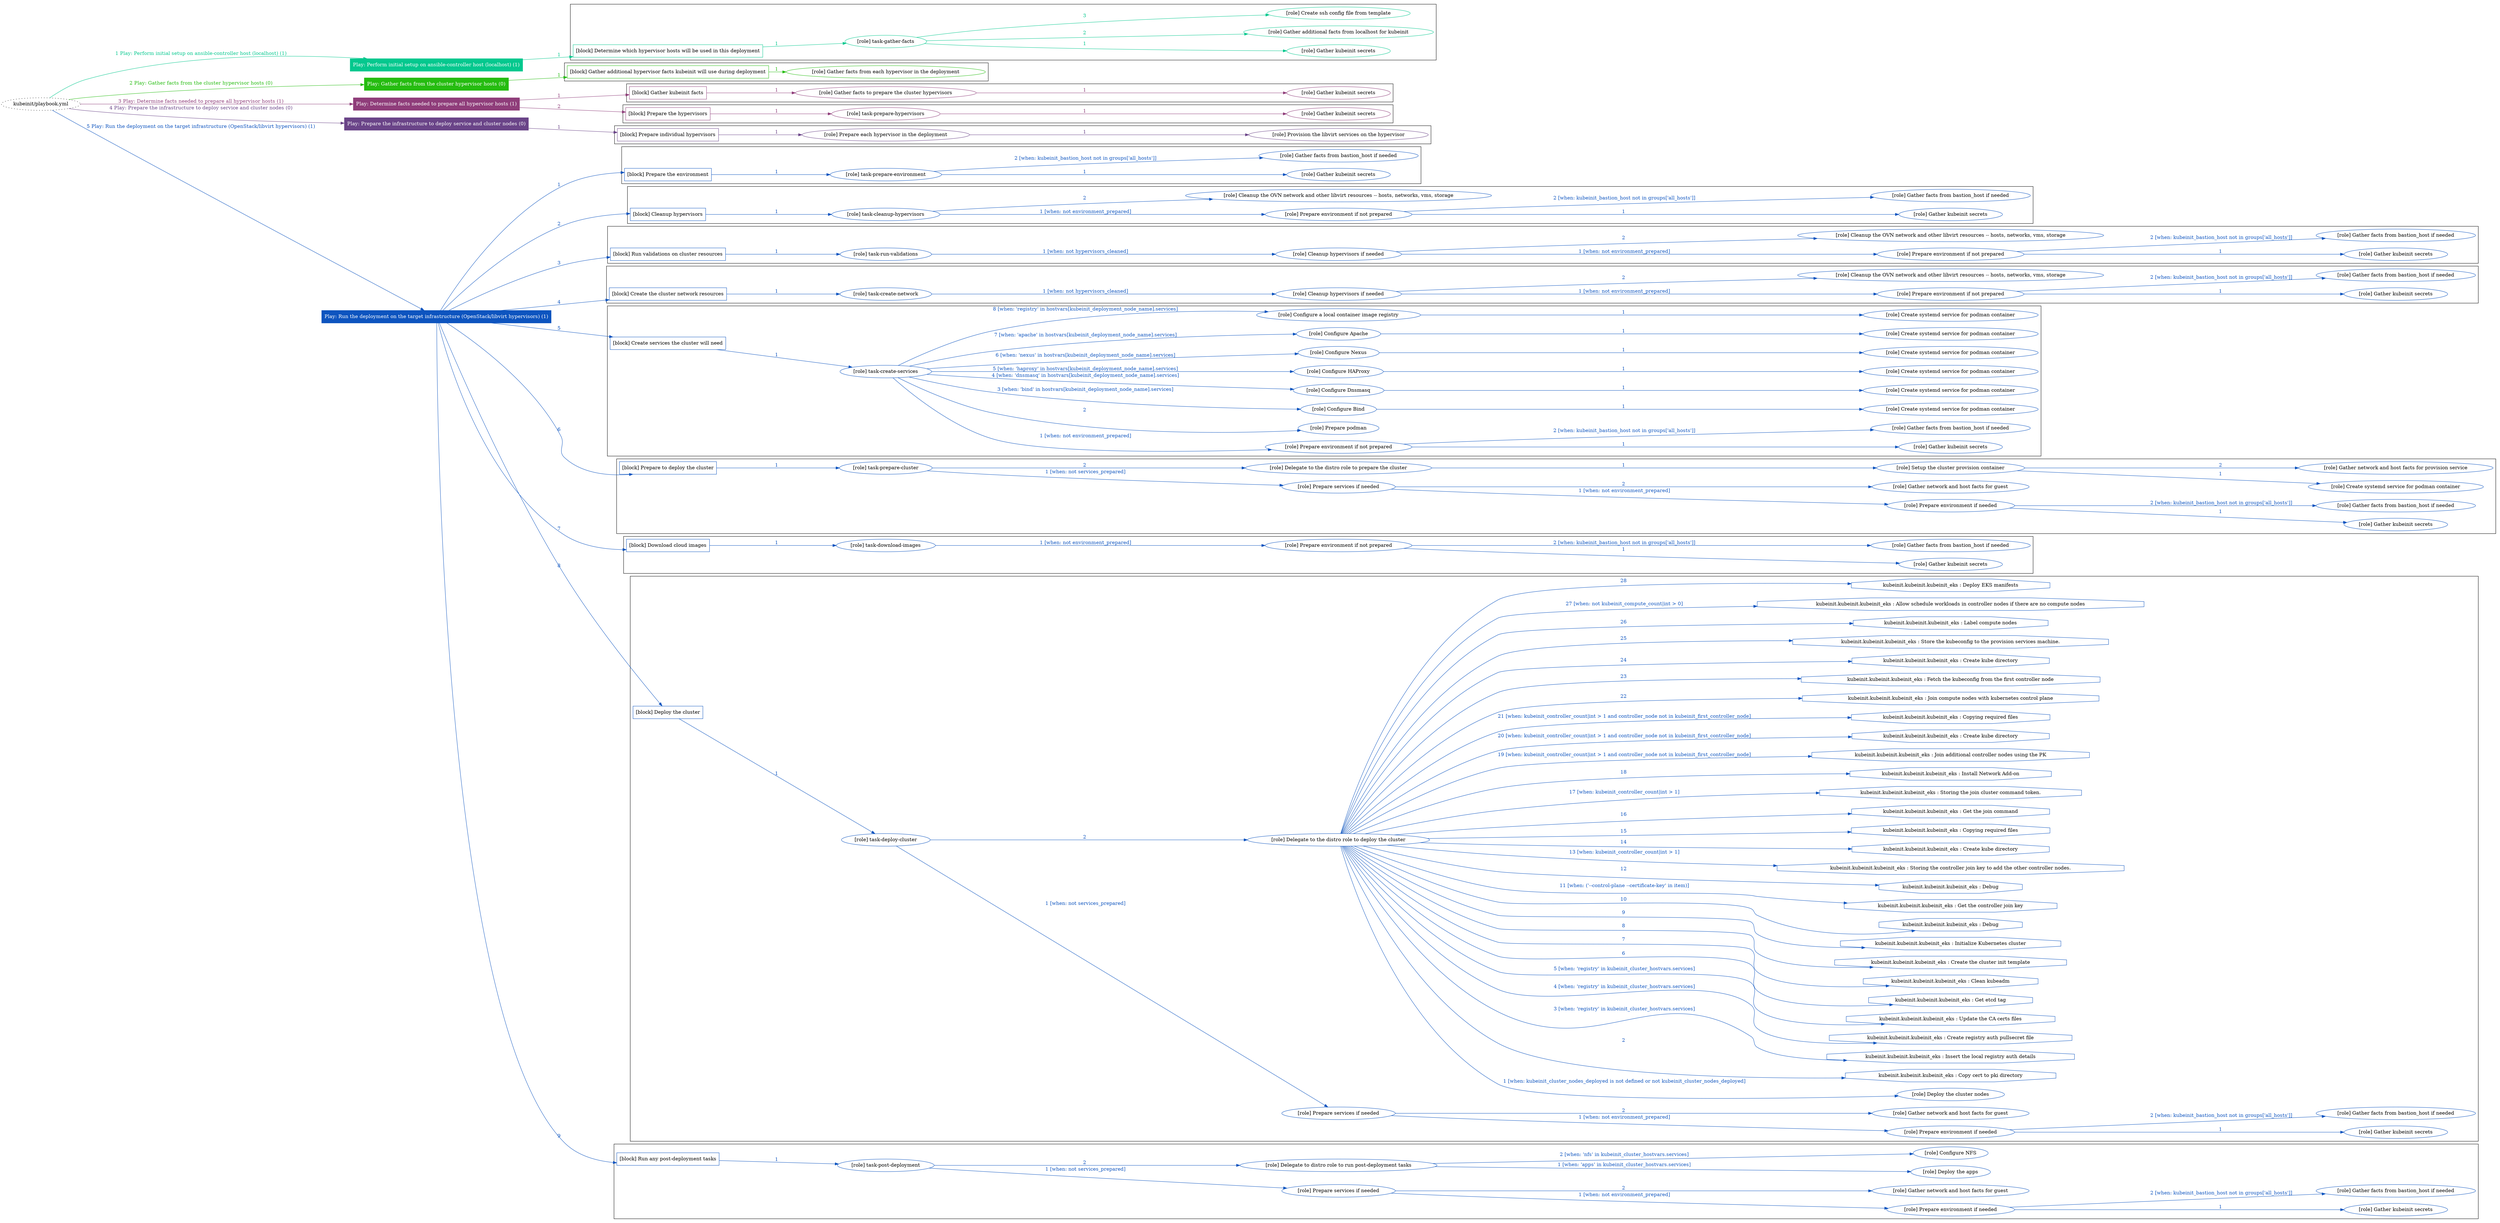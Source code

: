 digraph {
	graph [concentrate=true ordering=in rankdir=LR ratio=fill]
	edge [esep=5 sep=10]
	"kubeinit/playbook.yml" [URL="/home/runner/work/kubeinit/kubeinit/kubeinit/playbook.yml" id=playbook_dad8b0b9 style=dotted]
	"kubeinit/playbook.yml" -> play_25bfc394 [label="1 Play: Perform initial setup on ansible-controller host (localhost) (1)" color="#04c88e" fontcolor="#04c88e" id=edge_play_25bfc394 labeltooltip="1 Play: Perform initial setup on ansible-controller host (localhost) (1)" tooltip="1 Play: Perform initial setup on ansible-controller host (localhost) (1)"]
	subgraph "Play: Perform initial setup on ansible-controller host (localhost) (1)" {
		play_25bfc394 [label="Play: Perform initial setup on ansible-controller host (localhost) (1)" URL="/home/runner/work/kubeinit/kubeinit/kubeinit/playbook.yml" color="#04c88e" fontcolor="#ffffff" id=play_25bfc394 shape=box style=filled tooltip=localhost]
		play_25bfc394 -> block_a19c0587 [label=1 color="#04c88e" fontcolor="#04c88e" id=edge_block_a19c0587 labeltooltip=1 tooltip=1]
		subgraph cluster_block_a19c0587 {
			block_a19c0587 [label="[block] Determine which hypervisor hosts will be used in this deployment" URL="/home/runner/work/kubeinit/kubeinit/kubeinit/playbook.yml" color="#04c88e" id=block_a19c0587 labeltooltip="Determine which hypervisor hosts will be used in this deployment" shape=box tooltip="Determine which hypervisor hosts will be used in this deployment"]
			block_a19c0587 -> role_7b30b448 [label="1 " color="#04c88e" fontcolor="#04c88e" id=edge_role_7b30b448 labeltooltip="1 " tooltip="1 "]
			subgraph "task-gather-facts" {
				role_7b30b448 [label="[role] task-gather-facts" URL="/home/runner/work/kubeinit/kubeinit/kubeinit/playbook.yml" color="#04c88e" id=role_7b30b448 tooltip="task-gather-facts"]
				role_7b30b448 -> role_b65f2b73 [label="1 " color="#04c88e" fontcolor="#04c88e" id=edge_role_b65f2b73 labeltooltip="1 " tooltip="1 "]
				subgraph "Gather kubeinit secrets" {
					role_b65f2b73 [label="[role] Gather kubeinit secrets" URL="/home/runner/.ansible/collections/ansible_collections/kubeinit/kubeinit/roles/kubeinit_prepare/tasks/build_hypervisors_group.yml" color="#04c88e" id=role_b65f2b73 tooltip="Gather kubeinit secrets"]
				}
				role_7b30b448 -> role_b5bbc041 [label="2 " color="#04c88e" fontcolor="#04c88e" id=edge_role_b5bbc041 labeltooltip="2 " tooltip="2 "]
				subgraph "Gather additional facts from localhost for kubeinit" {
					role_b5bbc041 [label="[role] Gather additional facts from localhost for kubeinit" URL="/home/runner/.ansible/collections/ansible_collections/kubeinit/kubeinit/roles/kubeinit_prepare/tasks/build_hypervisors_group.yml" color="#04c88e" id=role_b5bbc041 tooltip="Gather additional facts from localhost for kubeinit"]
				}
				role_7b30b448 -> role_34787cf7 [label="3 " color="#04c88e" fontcolor="#04c88e" id=edge_role_34787cf7 labeltooltip="3 " tooltip="3 "]
				subgraph "Create ssh config file from template" {
					role_34787cf7 [label="[role] Create ssh config file from template" URL="/home/runner/.ansible/collections/ansible_collections/kubeinit/kubeinit/roles/kubeinit_prepare/tasks/build_hypervisors_group.yml" color="#04c88e" id=role_34787cf7 tooltip="Create ssh config file from template"]
				}
			}
		}
	}
	"kubeinit/playbook.yml" -> play_59b496ac [label="2 Play: Gather facts from the cluster hypervisor hosts (0)" color="#25bc10" fontcolor="#25bc10" id=edge_play_59b496ac labeltooltip="2 Play: Gather facts from the cluster hypervisor hosts (0)" tooltip="2 Play: Gather facts from the cluster hypervisor hosts (0)"]
	subgraph "Play: Gather facts from the cluster hypervisor hosts (0)" {
		play_59b496ac [label="Play: Gather facts from the cluster hypervisor hosts (0)" URL="/home/runner/work/kubeinit/kubeinit/kubeinit/playbook.yml" color="#25bc10" fontcolor="#ffffff" id=play_59b496ac shape=box style=filled tooltip="Play: Gather facts from the cluster hypervisor hosts (0)"]
		play_59b496ac -> block_dec26465 [label=1 color="#25bc10" fontcolor="#25bc10" id=edge_block_dec26465 labeltooltip=1 tooltip=1]
		subgraph cluster_block_dec26465 {
			block_dec26465 [label="[block] Gather additional hypervisor facts kubeinit will use during deployment" URL="/home/runner/work/kubeinit/kubeinit/kubeinit/playbook.yml" color="#25bc10" id=block_dec26465 labeltooltip="Gather additional hypervisor facts kubeinit will use during deployment" shape=box tooltip="Gather additional hypervisor facts kubeinit will use during deployment"]
			block_dec26465 -> role_8dc37925 [label="1 " color="#25bc10" fontcolor="#25bc10" id=edge_role_8dc37925 labeltooltip="1 " tooltip="1 "]
			subgraph "Gather facts from each hypervisor in the deployment" {
				role_8dc37925 [label="[role] Gather facts from each hypervisor in the deployment" URL="/home/runner/work/kubeinit/kubeinit/kubeinit/playbook.yml" color="#25bc10" id=role_8dc37925 tooltip="Gather facts from each hypervisor in the deployment"]
			}
		}
	}
	"kubeinit/playbook.yml" -> play_966f9e6d [label="3 Play: Determine facts needed to prepare all hypervisor hosts (1)" color="#8f3d7a" fontcolor="#8f3d7a" id=edge_play_966f9e6d labeltooltip="3 Play: Determine facts needed to prepare all hypervisor hosts (1)" tooltip="3 Play: Determine facts needed to prepare all hypervisor hosts (1)"]
	subgraph "Play: Determine facts needed to prepare all hypervisor hosts (1)" {
		play_966f9e6d [label="Play: Determine facts needed to prepare all hypervisor hosts (1)" URL="/home/runner/work/kubeinit/kubeinit/kubeinit/playbook.yml" color="#8f3d7a" fontcolor="#ffffff" id=play_966f9e6d shape=box style=filled tooltip=localhost]
		play_966f9e6d -> block_a764f4da [label=1 color="#8f3d7a" fontcolor="#8f3d7a" id=edge_block_a764f4da labeltooltip=1 tooltip=1]
		subgraph cluster_block_a764f4da {
			block_a764f4da [label="[block] Gather kubeinit facts" URL="/home/runner/work/kubeinit/kubeinit/kubeinit/playbook.yml" color="#8f3d7a" id=block_a764f4da labeltooltip="Gather kubeinit facts" shape=box tooltip="Gather kubeinit facts"]
			block_a764f4da -> role_e31542c3 [label="1 " color="#8f3d7a" fontcolor="#8f3d7a" id=edge_role_e31542c3 labeltooltip="1 " tooltip="1 "]
			subgraph "Gather facts to prepare the cluster hypervisors" {
				role_e31542c3 [label="[role] Gather facts to prepare the cluster hypervisors" URL="/home/runner/work/kubeinit/kubeinit/kubeinit/playbook.yml" color="#8f3d7a" id=role_e31542c3 tooltip="Gather facts to prepare the cluster hypervisors"]
				role_e31542c3 -> role_95c02b04 [label="1 " color="#8f3d7a" fontcolor="#8f3d7a" id=edge_role_95c02b04 labeltooltip="1 " tooltip="1 "]
				subgraph "Gather kubeinit secrets" {
					role_95c02b04 [label="[role] Gather kubeinit secrets" URL="/home/runner/.ansible/collections/ansible_collections/kubeinit/kubeinit/roles/kubeinit_prepare/tasks/gather_kubeinit_facts.yml" color="#8f3d7a" id=role_95c02b04 tooltip="Gather kubeinit secrets"]
				}
			}
		}
		play_966f9e6d -> block_555dfdde [label=2 color="#8f3d7a" fontcolor="#8f3d7a" id=edge_block_555dfdde labeltooltip=2 tooltip=2]
		subgraph cluster_block_555dfdde {
			block_555dfdde [label="[block] Prepare the hypervisors" URL="/home/runner/work/kubeinit/kubeinit/kubeinit/playbook.yml" color="#8f3d7a" id=block_555dfdde labeltooltip="Prepare the hypervisors" shape=box tooltip="Prepare the hypervisors"]
			block_555dfdde -> role_0571e42a [label="1 " color="#8f3d7a" fontcolor="#8f3d7a" id=edge_role_0571e42a labeltooltip="1 " tooltip="1 "]
			subgraph "task-prepare-hypervisors" {
				role_0571e42a [label="[role] task-prepare-hypervisors" URL="/home/runner/work/kubeinit/kubeinit/kubeinit/playbook.yml" color="#8f3d7a" id=role_0571e42a tooltip="task-prepare-hypervisors"]
				role_0571e42a -> role_e8cf6d62 [label="1 " color="#8f3d7a" fontcolor="#8f3d7a" id=edge_role_e8cf6d62 labeltooltip="1 " tooltip="1 "]
				subgraph "Gather kubeinit secrets" {
					role_e8cf6d62 [label="[role] Gather kubeinit secrets" URL="/home/runner/.ansible/collections/ansible_collections/kubeinit/kubeinit/roles/kubeinit_prepare/tasks/gather_kubeinit_facts.yml" color="#8f3d7a" id=role_e8cf6d62 tooltip="Gather kubeinit secrets"]
				}
			}
		}
	}
	"kubeinit/playbook.yml" -> play_a4bb49fc [label="4 Play: Prepare the infrastructure to deploy service and cluster nodes (0)" color="#6a4488" fontcolor="#6a4488" id=edge_play_a4bb49fc labeltooltip="4 Play: Prepare the infrastructure to deploy service and cluster nodes (0)" tooltip="4 Play: Prepare the infrastructure to deploy service and cluster nodes (0)"]
	subgraph "Play: Prepare the infrastructure to deploy service and cluster nodes (0)" {
		play_a4bb49fc [label="Play: Prepare the infrastructure to deploy service and cluster nodes (0)" URL="/home/runner/work/kubeinit/kubeinit/kubeinit/playbook.yml" color="#6a4488" fontcolor="#ffffff" id=play_a4bb49fc shape=box style=filled tooltip="Play: Prepare the infrastructure to deploy service and cluster nodes (0)"]
		play_a4bb49fc -> block_a3b095ea [label=1 color="#6a4488" fontcolor="#6a4488" id=edge_block_a3b095ea labeltooltip=1 tooltip=1]
		subgraph cluster_block_a3b095ea {
			block_a3b095ea [label="[block] Prepare individual hypervisors" URL="/home/runner/work/kubeinit/kubeinit/kubeinit/playbook.yml" color="#6a4488" id=block_a3b095ea labeltooltip="Prepare individual hypervisors" shape=box tooltip="Prepare individual hypervisors"]
			block_a3b095ea -> role_e4d5e963 [label="1 " color="#6a4488" fontcolor="#6a4488" id=edge_role_e4d5e963 labeltooltip="1 " tooltip="1 "]
			subgraph "Prepare each hypervisor in the deployment" {
				role_e4d5e963 [label="[role] Prepare each hypervisor in the deployment" URL="/home/runner/work/kubeinit/kubeinit/kubeinit/playbook.yml" color="#6a4488" id=role_e4d5e963 tooltip="Prepare each hypervisor in the deployment"]
				role_e4d5e963 -> role_a9a89ad2 [label="1 " color="#6a4488" fontcolor="#6a4488" id=edge_role_a9a89ad2 labeltooltip="1 " tooltip="1 "]
				subgraph "Provision the libvirt services on the hypervisor" {
					role_a9a89ad2 [label="[role] Provision the libvirt services on the hypervisor" URL="/home/runner/.ansible/collections/ansible_collections/kubeinit/kubeinit/roles/kubeinit_prepare/tasks/prepare_hypervisor.yml" color="#6a4488" id=role_a9a89ad2 tooltip="Provision the libvirt services on the hypervisor"]
				}
			}
		}
	}
	"kubeinit/playbook.yml" -> play_ce9c750c [label="5 Play: Run the deployment on the target infrastructure (OpenStack/libvirt hypervisors) (1)" color="#0d54bf" fontcolor="#0d54bf" id=edge_play_ce9c750c labeltooltip="5 Play: Run the deployment on the target infrastructure (OpenStack/libvirt hypervisors) (1)" tooltip="5 Play: Run the deployment on the target infrastructure (OpenStack/libvirt hypervisors) (1)"]
	subgraph "Play: Run the deployment on the target infrastructure (OpenStack/libvirt hypervisors) (1)" {
		play_ce9c750c [label="Play: Run the deployment on the target infrastructure (OpenStack/libvirt hypervisors) (1)" URL="/home/runner/work/kubeinit/kubeinit/kubeinit/playbook.yml" color="#0d54bf" fontcolor="#ffffff" id=play_ce9c750c shape=box style=filled tooltip=localhost]
		play_ce9c750c -> block_df16e13f [label=1 color="#0d54bf" fontcolor="#0d54bf" id=edge_block_df16e13f labeltooltip=1 tooltip=1]
		subgraph cluster_block_df16e13f {
			block_df16e13f [label="[block] Prepare the environment" URL="/home/runner/work/kubeinit/kubeinit/kubeinit/playbook.yml" color="#0d54bf" id=block_df16e13f labeltooltip="Prepare the environment" shape=box tooltip="Prepare the environment"]
			block_df16e13f -> role_59f466d0 [label="1 " color="#0d54bf" fontcolor="#0d54bf" id=edge_role_59f466d0 labeltooltip="1 " tooltip="1 "]
			subgraph "task-prepare-environment" {
				role_59f466d0 [label="[role] task-prepare-environment" URL="/home/runner/work/kubeinit/kubeinit/kubeinit/playbook.yml" color="#0d54bf" id=role_59f466d0 tooltip="task-prepare-environment"]
				role_59f466d0 -> role_efb03b47 [label="1 " color="#0d54bf" fontcolor="#0d54bf" id=edge_role_efb03b47 labeltooltip="1 " tooltip="1 "]
				subgraph "Gather kubeinit secrets" {
					role_efb03b47 [label="[role] Gather kubeinit secrets" URL="/home/runner/.ansible/collections/ansible_collections/kubeinit/kubeinit/roles/kubeinit_prepare/tasks/gather_kubeinit_facts.yml" color="#0d54bf" id=role_efb03b47 tooltip="Gather kubeinit secrets"]
				}
				role_59f466d0 -> role_2918133a [label="2 [when: kubeinit_bastion_host not in groups['all_hosts']]" color="#0d54bf" fontcolor="#0d54bf" id=edge_role_2918133a labeltooltip="2 [when: kubeinit_bastion_host not in groups['all_hosts']]" tooltip="2 [when: kubeinit_bastion_host not in groups['all_hosts']]"]
				subgraph "Gather facts from bastion_host if needed" {
					role_2918133a [label="[role] Gather facts from bastion_host if needed" URL="/home/runner/.ansible/collections/ansible_collections/kubeinit/kubeinit/roles/kubeinit_prepare/tasks/main.yml" color="#0d54bf" id=role_2918133a tooltip="Gather facts from bastion_host if needed"]
				}
			}
		}
		play_ce9c750c -> block_f9799033 [label=2 color="#0d54bf" fontcolor="#0d54bf" id=edge_block_f9799033 labeltooltip=2 tooltip=2]
		subgraph cluster_block_f9799033 {
			block_f9799033 [label="[block] Cleanup hypervisors" URL="/home/runner/work/kubeinit/kubeinit/kubeinit/playbook.yml" color="#0d54bf" id=block_f9799033 labeltooltip="Cleanup hypervisors" shape=box tooltip="Cleanup hypervisors"]
			block_f9799033 -> role_94e67c78 [label="1 " color="#0d54bf" fontcolor="#0d54bf" id=edge_role_94e67c78 labeltooltip="1 " tooltip="1 "]
			subgraph "task-cleanup-hypervisors" {
				role_94e67c78 [label="[role] task-cleanup-hypervisors" URL="/home/runner/work/kubeinit/kubeinit/kubeinit/playbook.yml" color="#0d54bf" id=role_94e67c78 tooltip="task-cleanup-hypervisors"]
				role_94e67c78 -> role_d0648502 [label="1 [when: not environment_prepared]" color="#0d54bf" fontcolor="#0d54bf" id=edge_role_d0648502 labeltooltip="1 [when: not environment_prepared]" tooltip="1 [when: not environment_prepared]"]
				subgraph "Prepare environment if not prepared" {
					role_d0648502 [label="[role] Prepare environment if not prepared" URL="/home/runner/.ansible/collections/ansible_collections/kubeinit/kubeinit/roles/kubeinit_libvirt/tasks/cleanup_hypervisors.yml" color="#0d54bf" id=role_d0648502 tooltip="Prepare environment if not prepared"]
					role_d0648502 -> role_c1ff3e7a [label="1 " color="#0d54bf" fontcolor="#0d54bf" id=edge_role_c1ff3e7a labeltooltip="1 " tooltip="1 "]
					subgraph "Gather kubeinit secrets" {
						role_c1ff3e7a [label="[role] Gather kubeinit secrets" URL="/home/runner/.ansible/collections/ansible_collections/kubeinit/kubeinit/roles/kubeinit_prepare/tasks/gather_kubeinit_facts.yml" color="#0d54bf" id=role_c1ff3e7a tooltip="Gather kubeinit secrets"]
					}
					role_d0648502 -> role_51f59d60 [label="2 [when: kubeinit_bastion_host not in groups['all_hosts']]" color="#0d54bf" fontcolor="#0d54bf" id=edge_role_51f59d60 labeltooltip="2 [when: kubeinit_bastion_host not in groups['all_hosts']]" tooltip="2 [when: kubeinit_bastion_host not in groups['all_hosts']]"]
					subgraph "Gather facts from bastion_host if needed" {
						role_51f59d60 [label="[role] Gather facts from bastion_host if needed" URL="/home/runner/.ansible/collections/ansible_collections/kubeinit/kubeinit/roles/kubeinit_prepare/tasks/main.yml" color="#0d54bf" id=role_51f59d60 tooltip="Gather facts from bastion_host if needed"]
					}
				}
				role_94e67c78 -> role_fe3fb9b4 [label="2 " color="#0d54bf" fontcolor="#0d54bf" id=edge_role_fe3fb9b4 labeltooltip="2 " tooltip="2 "]
				subgraph "Cleanup the OVN network and other libvirt resources -- hosts, networks, vms, storage" {
					role_fe3fb9b4 [label="[role] Cleanup the OVN network and other libvirt resources -- hosts, networks, vms, storage" URL="/home/runner/.ansible/collections/ansible_collections/kubeinit/kubeinit/roles/kubeinit_libvirt/tasks/cleanup_hypervisors.yml" color="#0d54bf" id=role_fe3fb9b4 tooltip="Cleanup the OVN network and other libvirt resources -- hosts, networks, vms, storage"]
				}
			}
		}
		play_ce9c750c -> block_4a9982d4 [label=3 color="#0d54bf" fontcolor="#0d54bf" id=edge_block_4a9982d4 labeltooltip=3 tooltip=3]
		subgraph cluster_block_4a9982d4 {
			block_4a9982d4 [label="[block] Run validations on cluster resources" URL="/home/runner/work/kubeinit/kubeinit/kubeinit/playbook.yml" color="#0d54bf" id=block_4a9982d4 labeltooltip="Run validations on cluster resources" shape=box tooltip="Run validations on cluster resources"]
			block_4a9982d4 -> role_98456d65 [label="1 " color="#0d54bf" fontcolor="#0d54bf" id=edge_role_98456d65 labeltooltip="1 " tooltip="1 "]
			subgraph "task-run-validations" {
				role_98456d65 [label="[role] task-run-validations" URL="/home/runner/work/kubeinit/kubeinit/kubeinit/playbook.yml" color="#0d54bf" id=role_98456d65 tooltip="task-run-validations"]
				role_98456d65 -> role_5faf485d [label="1 [when: not hypervisors_cleaned]" color="#0d54bf" fontcolor="#0d54bf" id=edge_role_5faf485d labeltooltip="1 [when: not hypervisors_cleaned]" tooltip="1 [when: not hypervisors_cleaned]"]
				subgraph "Cleanup hypervisors if needed" {
					role_5faf485d [label="[role] Cleanup hypervisors if needed" URL="/home/runner/.ansible/collections/ansible_collections/kubeinit/kubeinit/roles/kubeinit_validations/tasks/main.yml" color="#0d54bf" id=role_5faf485d tooltip="Cleanup hypervisors if needed"]
					role_5faf485d -> role_39faa0a3 [label="1 [when: not environment_prepared]" color="#0d54bf" fontcolor="#0d54bf" id=edge_role_39faa0a3 labeltooltip="1 [when: not environment_prepared]" tooltip="1 [when: not environment_prepared]"]
					subgraph "Prepare environment if not prepared" {
						role_39faa0a3 [label="[role] Prepare environment if not prepared" URL="/home/runner/.ansible/collections/ansible_collections/kubeinit/kubeinit/roles/kubeinit_libvirt/tasks/cleanup_hypervisors.yml" color="#0d54bf" id=role_39faa0a3 tooltip="Prepare environment if not prepared"]
						role_39faa0a3 -> role_40c94335 [label="1 " color="#0d54bf" fontcolor="#0d54bf" id=edge_role_40c94335 labeltooltip="1 " tooltip="1 "]
						subgraph "Gather kubeinit secrets" {
							role_40c94335 [label="[role] Gather kubeinit secrets" URL="/home/runner/.ansible/collections/ansible_collections/kubeinit/kubeinit/roles/kubeinit_prepare/tasks/gather_kubeinit_facts.yml" color="#0d54bf" id=role_40c94335 tooltip="Gather kubeinit secrets"]
						}
						role_39faa0a3 -> role_1588b157 [label="2 [when: kubeinit_bastion_host not in groups['all_hosts']]" color="#0d54bf" fontcolor="#0d54bf" id=edge_role_1588b157 labeltooltip="2 [when: kubeinit_bastion_host not in groups['all_hosts']]" tooltip="2 [when: kubeinit_bastion_host not in groups['all_hosts']]"]
						subgraph "Gather facts from bastion_host if needed" {
							role_1588b157 [label="[role] Gather facts from bastion_host if needed" URL="/home/runner/.ansible/collections/ansible_collections/kubeinit/kubeinit/roles/kubeinit_prepare/tasks/main.yml" color="#0d54bf" id=role_1588b157 tooltip="Gather facts from bastion_host if needed"]
						}
					}
					role_5faf485d -> role_092a2b5f [label="2 " color="#0d54bf" fontcolor="#0d54bf" id=edge_role_092a2b5f labeltooltip="2 " tooltip="2 "]
					subgraph "Cleanup the OVN network and other libvirt resources -- hosts, networks, vms, storage" {
						role_092a2b5f [label="[role] Cleanup the OVN network and other libvirt resources -- hosts, networks, vms, storage" URL="/home/runner/.ansible/collections/ansible_collections/kubeinit/kubeinit/roles/kubeinit_libvirt/tasks/cleanup_hypervisors.yml" color="#0d54bf" id=role_092a2b5f tooltip="Cleanup the OVN network and other libvirt resources -- hosts, networks, vms, storage"]
					}
				}
			}
		}
		play_ce9c750c -> block_bc8f224e [label=4 color="#0d54bf" fontcolor="#0d54bf" id=edge_block_bc8f224e labeltooltip=4 tooltip=4]
		subgraph cluster_block_bc8f224e {
			block_bc8f224e [label="[block] Create the cluster network resources" URL="/home/runner/work/kubeinit/kubeinit/kubeinit/playbook.yml" color="#0d54bf" id=block_bc8f224e labeltooltip="Create the cluster network resources" shape=box tooltip="Create the cluster network resources"]
			block_bc8f224e -> role_541aa830 [label="1 " color="#0d54bf" fontcolor="#0d54bf" id=edge_role_541aa830 labeltooltip="1 " tooltip="1 "]
			subgraph "task-create-network" {
				role_541aa830 [label="[role] task-create-network" URL="/home/runner/work/kubeinit/kubeinit/kubeinit/playbook.yml" color="#0d54bf" id=role_541aa830 tooltip="task-create-network"]
				role_541aa830 -> role_02058418 [label="1 [when: not hypervisors_cleaned]" color="#0d54bf" fontcolor="#0d54bf" id=edge_role_02058418 labeltooltip="1 [when: not hypervisors_cleaned]" tooltip="1 [when: not hypervisors_cleaned]"]
				subgraph "Cleanup hypervisors if needed" {
					role_02058418 [label="[role] Cleanup hypervisors if needed" URL="/home/runner/.ansible/collections/ansible_collections/kubeinit/kubeinit/roles/kubeinit_libvirt/tasks/create_network.yml" color="#0d54bf" id=role_02058418 tooltip="Cleanup hypervisors if needed"]
					role_02058418 -> role_748756cc [label="1 [when: not environment_prepared]" color="#0d54bf" fontcolor="#0d54bf" id=edge_role_748756cc labeltooltip="1 [when: not environment_prepared]" tooltip="1 [when: not environment_prepared]"]
					subgraph "Prepare environment if not prepared" {
						role_748756cc [label="[role] Prepare environment if not prepared" URL="/home/runner/.ansible/collections/ansible_collections/kubeinit/kubeinit/roles/kubeinit_libvirt/tasks/cleanup_hypervisors.yml" color="#0d54bf" id=role_748756cc tooltip="Prepare environment if not prepared"]
						role_748756cc -> role_92b8b0ab [label="1 " color="#0d54bf" fontcolor="#0d54bf" id=edge_role_92b8b0ab labeltooltip="1 " tooltip="1 "]
						subgraph "Gather kubeinit secrets" {
							role_92b8b0ab [label="[role] Gather kubeinit secrets" URL="/home/runner/.ansible/collections/ansible_collections/kubeinit/kubeinit/roles/kubeinit_prepare/tasks/gather_kubeinit_facts.yml" color="#0d54bf" id=role_92b8b0ab tooltip="Gather kubeinit secrets"]
						}
						role_748756cc -> role_4e831bd6 [label="2 [when: kubeinit_bastion_host not in groups['all_hosts']]" color="#0d54bf" fontcolor="#0d54bf" id=edge_role_4e831bd6 labeltooltip="2 [when: kubeinit_bastion_host not in groups['all_hosts']]" tooltip="2 [when: kubeinit_bastion_host not in groups['all_hosts']]"]
						subgraph "Gather facts from bastion_host if needed" {
							role_4e831bd6 [label="[role] Gather facts from bastion_host if needed" URL="/home/runner/.ansible/collections/ansible_collections/kubeinit/kubeinit/roles/kubeinit_prepare/tasks/main.yml" color="#0d54bf" id=role_4e831bd6 tooltip="Gather facts from bastion_host if needed"]
						}
					}
					role_02058418 -> role_4e7dad03 [label="2 " color="#0d54bf" fontcolor="#0d54bf" id=edge_role_4e7dad03 labeltooltip="2 " tooltip="2 "]
					subgraph "Cleanup the OVN network and other libvirt resources -- hosts, networks, vms, storage" {
						role_4e7dad03 [label="[role] Cleanup the OVN network and other libvirt resources -- hosts, networks, vms, storage" URL="/home/runner/.ansible/collections/ansible_collections/kubeinit/kubeinit/roles/kubeinit_libvirt/tasks/cleanup_hypervisors.yml" color="#0d54bf" id=role_4e7dad03 tooltip="Cleanup the OVN network and other libvirt resources -- hosts, networks, vms, storage"]
					}
				}
			}
		}
		play_ce9c750c -> block_d49375cc [label=5 color="#0d54bf" fontcolor="#0d54bf" id=edge_block_d49375cc labeltooltip=5 tooltip=5]
		subgraph cluster_block_d49375cc {
			block_d49375cc [label="[block] Create services the cluster will need" URL="/home/runner/work/kubeinit/kubeinit/kubeinit/playbook.yml" color="#0d54bf" id=block_d49375cc labeltooltip="Create services the cluster will need" shape=box tooltip="Create services the cluster will need"]
			block_d49375cc -> role_b2e38ddf [label="1 " color="#0d54bf" fontcolor="#0d54bf" id=edge_role_b2e38ddf labeltooltip="1 " tooltip="1 "]
			subgraph "task-create-services" {
				role_b2e38ddf [label="[role] task-create-services" URL="/home/runner/work/kubeinit/kubeinit/kubeinit/playbook.yml" color="#0d54bf" id=role_b2e38ddf tooltip="task-create-services"]
				role_b2e38ddf -> role_fe197cb8 [label="1 [when: not environment_prepared]" color="#0d54bf" fontcolor="#0d54bf" id=edge_role_fe197cb8 labeltooltip="1 [when: not environment_prepared]" tooltip="1 [when: not environment_prepared]"]
				subgraph "Prepare environment if not prepared" {
					role_fe197cb8 [label="[role] Prepare environment if not prepared" URL="/home/runner/.ansible/collections/ansible_collections/kubeinit/kubeinit/roles/kubeinit_services/tasks/main.yml" color="#0d54bf" id=role_fe197cb8 tooltip="Prepare environment if not prepared"]
					role_fe197cb8 -> role_002e5b95 [label="1 " color="#0d54bf" fontcolor="#0d54bf" id=edge_role_002e5b95 labeltooltip="1 " tooltip="1 "]
					subgraph "Gather kubeinit secrets" {
						role_002e5b95 [label="[role] Gather kubeinit secrets" URL="/home/runner/.ansible/collections/ansible_collections/kubeinit/kubeinit/roles/kubeinit_prepare/tasks/gather_kubeinit_facts.yml" color="#0d54bf" id=role_002e5b95 tooltip="Gather kubeinit secrets"]
					}
					role_fe197cb8 -> role_8f09afd8 [label="2 [when: kubeinit_bastion_host not in groups['all_hosts']]" color="#0d54bf" fontcolor="#0d54bf" id=edge_role_8f09afd8 labeltooltip="2 [when: kubeinit_bastion_host not in groups['all_hosts']]" tooltip="2 [when: kubeinit_bastion_host not in groups['all_hosts']]"]
					subgraph "Gather facts from bastion_host if needed" {
						role_8f09afd8 [label="[role] Gather facts from bastion_host if needed" URL="/home/runner/.ansible/collections/ansible_collections/kubeinit/kubeinit/roles/kubeinit_prepare/tasks/main.yml" color="#0d54bf" id=role_8f09afd8 tooltip="Gather facts from bastion_host if needed"]
					}
				}
				role_b2e38ddf -> role_1716b222 [label="2 " color="#0d54bf" fontcolor="#0d54bf" id=edge_role_1716b222 labeltooltip="2 " tooltip="2 "]
				subgraph "Prepare podman" {
					role_1716b222 [label="[role] Prepare podman" URL="/home/runner/.ansible/collections/ansible_collections/kubeinit/kubeinit/roles/kubeinit_services/tasks/00_create_service_pod.yml" color="#0d54bf" id=role_1716b222 tooltip="Prepare podman"]
				}
				role_b2e38ddf -> role_01d3603e [label="3 [when: 'bind' in hostvars[kubeinit_deployment_node_name].services]" color="#0d54bf" fontcolor="#0d54bf" id=edge_role_01d3603e labeltooltip="3 [when: 'bind' in hostvars[kubeinit_deployment_node_name].services]" tooltip="3 [when: 'bind' in hostvars[kubeinit_deployment_node_name].services]"]
				subgraph "Configure Bind" {
					role_01d3603e [label="[role] Configure Bind" URL="/home/runner/.ansible/collections/ansible_collections/kubeinit/kubeinit/roles/kubeinit_services/tasks/start_services_containers.yml" color="#0d54bf" id=role_01d3603e tooltip="Configure Bind"]
					role_01d3603e -> role_ed105b4f [label="1 " color="#0d54bf" fontcolor="#0d54bf" id=edge_role_ed105b4f labeltooltip="1 " tooltip="1 "]
					subgraph "Create systemd service for podman container" {
						role_ed105b4f [label="[role] Create systemd service for podman container" URL="/home/runner/.ansible/collections/ansible_collections/kubeinit/kubeinit/roles/kubeinit_bind/tasks/main.yml" color="#0d54bf" id=role_ed105b4f tooltip="Create systemd service for podman container"]
					}
				}
				role_b2e38ddf -> role_dba982ae [label="4 [when: 'dnsmasq' in hostvars[kubeinit_deployment_node_name].services]" color="#0d54bf" fontcolor="#0d54bf" id=edge_role_dba982ae labeltooltip="4 [when: 'dnsmasq' in hostvars[kubeinit_deployment_node_name].services]" tooltip="4 [when: 'dnsmasq' in hostvars[kubeinit_deployment_node_name].services]"]
				subgraph "Configure Dnsmasq" {
					role_dba982ae [label="[role] Configure Dnsmasq" URL="/home/runner/.ansible/collections/ansible_collections/kubeinit/kubeinit/roles/kubeinit_services/tasks/start_services_containers.yml" color="#0d54bf" id=role_dba982ae tooltip="Configure Dnsmasq"]
					role_dba982ae -> role_862814a5 [label="1 " color="#0d54bf" fontcolor="#0d54bf" id=edge_role_862814a5 labeltooltip="1 " tooltip="1 "]
					subgraph "Create systemd service for podman container" {
						role_862814a5 [label="[role] Create systemd service for podman container" URL="/home/runner/.ansible/collections/ansible_collections/kubeinit/kubeinit/roles/kubeinit_dnsmasq/tasks/main.yml" color="#0d54bf" id=role_862814a5 tooltip="Create systemd service for podman container"]
					}
				}
				role_b2e38ddf -> role_cf568822 [label="5 [when: 'haproxy' in hostvars[kubeinit_deployment_node_name].services]" color="#0d54bf" fontcolor="#0d54bf" id=edge_role_cf568822 labeltooltip="5 [when: 'haproxy' in hostvars[kubeinit_deployment_node_name].services]" tooltip="5 [when: 'haproxy' in hostvars[kubeinit_deployment_node_name].services]"]
				subgraph "Configure HAProxy" {
					role_cf568822 [label="[role] Configure HAProxy" URL="/home/runner/.ansible/collections/ansible_collections/kubeinit/kubeinit/roles/kubeinit_services/tasks/start_services_containers.yml" color="#0d54bf" id=role_cf568822 tooltip="Configure HAProxy"]
					role_cf568822 -> role_77aa5591 [label="1 " color="#0d54bf" fontcolor="#0d54bf" id=edge_role_77aa5591 labeltooltip="1 " tooltip="1 "]
					subgraph "Create systemd service for podman container" {
						role_77aa5591 [label="[role] Create systemd service for podman container" URL="/home/runner/.ansible/collections/ansible_collections/kubeinit/kubeinit/roles/kubeinit_haproxy/tasks/main.yml" color="#0d54bf" id=role_77aa5591 tooltip="Create systemd service for podman container"]
					}
				}
				role_b2e38ddf -> role_16fb3e38 [label="6 [when: 'nexus' in hostvars[kubeinit_deployment_node_name].services]" color="#0d54bf" fontcolor="#0d54bf" id=edge_role_16fb3e38 labeltooltip="6 [when: 'nexus' in hostvars[kubeinit_deployment_node_name].services]" tooltip="6 [when: 'nexus' in hostvars[kubeinit_deployment_node_name].services]"]
				subgraph "Configure Nexus" {
					role_16fb3e38 [label="[role] Configure Nexus" URL="/home/runner/.ansible/collections/ansible_collections/kubeinit/kubeinit/roles/kubeinit_services/tasks/start_services_containers.yml" color="#0d54bf" id=role_16fb3e38 tooltip="Configure Nexus"]
					role_16fb3e38 -> role_4b6f3481 [label="1 " color="#0d54bf" fontcolor="#0d54bf" id=edge_role_4b6f3481 labeltooltip="1 " tooltip="1 "]
					subgraph "Create systemd service for podman container" {
						role_4b6f3481 [label="[role] Create systemd service for podman container" URL="/home/runner/.ansible/collections/ansible_collections/kubeinit/kubeinit/roles/kubeinit_nexus/tasks/main.yml" color="#0d54bf" id=role_4b6f3481 tooltip="Create systemd service for podman container"]
					}
				}
				role_b2e38ddf -> role_14faddb3 [label="7 [when: 'apache' in hostvars[kubeinit_deployment_node_name].services]" color="#0d54bf" fontcolor="#0d54bf" id=edge_role_14faddb3 labeltooltip="7 [when: 'apache' in hostvars[kubeinit_deployment_node_name].services]" tooltip="7 [when: 'apache' in hostvars[kubeinit_deployment_node_name].services]"]
				subgraph "Configure Apache" {
					role_14faddb3 [label="[role] Configure Apache" URL="/home/runner/.ansible/collections/ansible_collections/kubeinit/kubeinit/roles/kubeinit_services/tasks/start_services_containers.yml" color="#0d54bf" id=role_14faddb3 tooltip="Configure Apache"]
					role_14faddb3 -> role_cb3d4397 [label="1 " color="#0d54bf" fontcolor="#0d54bf" id=edge_role_cb3d4397 labeltooltip="1 " tooltip="1 "]
					subgraph "Create systemd service for podman container" {
						role_cb3d4397 [label="[role] Create systemd service for podman container" URL="/home/runner/.ansible/collections/ansible_collections/kubeinit/kubeinit/roles/kubeinit_apache/tasks/main.yml" color="#0d54bf" id=role_cb3d4397 tooltip="Create systemd service for podman container"]
					}
				}
				role_b2e38ddf -> role_74b76729 [label="8 [when: 'registry' in hostvars[kubeinit_deployment_node_name].services]" color="#0d54bf" fontcolor="#0d54bf" id=edge_role_74b76729 labeltooltip="8 [when: 'registry' in hostvars[kubeinit_deployment_node_name].services]" tooltip="8 [when: 'registry' in hostvars[kubeinit_deployment_node_name].services]"]
				subgraph "Configure a local container image registry" {
					role_74b76729 [label="[role] Configure a local container image registry" URL="/home/runner/.ansible/collections/ansible_collections/kubeinit/kubeinit/roles/kubeinit_services/tasks/start_services_containers.yml" color="#0d54bf" id=role_74b76729 tooltip="Configure a local container image registry"]
					role_74b76729 -> role_b7c37568 [label="1 " color="#0d54bf" fontcolor="#0d54bf" id=edge_role_b7c37568 labeltooltip="1 " tooltip="1 "]
					subgraph "Create systemd service for podman container" {
						role_b7c37568 [label="[role] Create systemd service for podman container" URL="/home/runner/.ansible/collections/ansible_collections/kubeinit/kubeinit/roles/kubeinit_registry/tasks/main.yml" color="#0d54bf" id=role_b7c37568 tooltip="Create systemd service for podman container"]
					}
				}
			}
		}
		play_ce9c750c -> block_e384abd3 [label=6 color="#0d54bf" fontcolor="#0d54bf" id=edge_block_e384abd3 labeltooltip=6 tooltip=6]
		subgraph cluster_block_e384abd3 {
			block_e384abd3 [label="[block] Prepare to deploy the cluster" URL="/home/runner/work/kubeinit/kubeinit/kubeinit/playbook.yml" color="#0d54bf" id=block_e384abd3 labeltooltip="Prepare to deploy the cluster" shape=box tooltip="Prepare to deploy the cluster"]
			block_e384abd3 -> role_fe76fea7 [label="1 " color="#0d54bf" fontcolor="#0d54bf" id=edge_role_fe76fea7 labeltooltip="1 " tooltip="1 "]
			subgraph "task-prepare-cluster" {
				role_fe76fea7 [label="[role] task-prepare-cluster" URL="/home/runner/work/kubeinit/kubeinit/kubeinit/playbook.yml" color="#0d54bf" id=role_fe76fea7 tooltip="task-prepare-cluster"]
				role_fe76fea7 -> role_1713b0fe [label="1 [when: not services_prepared]" color="#0d54bf" fontcolor="#0d54bf" id=edge_role_1713b0fe labeltooltip="1 [when: not services_prepared]" tooltip="1 [when: not services_prepared]"]
				subgraph "Prepare services if needed" {
					role_1713b0fe [label="[role] Prepare services if needed" URL="/home/runner/.ansible/collections/ansible_collections/kubeinit/kubeinit/roles/kubeinit_prepare/tasks/prepare_cluster.yml" color="#0d54bf" id=role_1713b0fe tooltip="Prepare services if needed"]
					role_1713b0fe -> role_fa0463bd [label="1 [when: not environment_prepared]" color="#0d54bf" fontcolor="#0d54bf" id=edge_role_fa0463bd labeltooltip="1 [when: not environment_prepared]" tooltip="1 [when: not environment_prepared]"]
					subgraph "Prepare environment if needed" {
						role_fa0463bd [label="[role] Prepare environment if needed" URL="/home/runner/.ansible/collections/ansible_collections/kubeinit/kubeinit/roles/kubeinit_services/tasks/prepare_services.yml" color="#0d54bf" id=role_fa0463bd tooltip="Prepare environment if needed"]
						role_fa0463bd -> role_2706e620 [label="1 " color="#0d54bf" fontcolor="#0d54bf" id=edge_role_2706e620 labeltooltip="1 " tooltip="1 "]
						subgraph "Gather kubeinit secrets" {
							role_2706e620 [label="[role] Gather kubeinit secrets" URL="/home/runner/.ansible/collections/ansible_collections/kubeinit/kubeinit/roles/kubeinit_prepare/tasks/gather_kubeinit_facts.yml" color="#0d54bf" id=role_2706e620 tooltip="Gather kubeinit secrets"]
						}
						role_fa0463bd -> role_4ad29b62 [label="2 [when: kubeinit_bastion_host not in groups['all_hosts']]" color="#0d54bf" fontcolor="#0d54bf" id=edge_role_4ad29b62 labeltooltip="2 [when: kubeinit_bastion_host not in groups['all_hosts']]" tooltip="2 [when: kubeinit_bastion_host not in groups['all_hosts']]"]
						subgraph "Gather facts from bastion_host if needed" {
							role_4ad29b62 [label="[role] Gather facts from bastion_host if needed" URL="/home/runner/.ansible/collections/ansible_collections/kubeinit/kubeinit/roles/kubeinit_prepare/tasks/main.yml" color="#0d54bf" id=role_4ad29b62 tooltip="Gather facts from bastion_host if needed"]
						}
					}
					role_1713b0fe -> role_cb29ce55 [label="2 " color="#0d54bf" fontcolor="#0d54bf" id=edge_role_cb29ce55 labeltooltip="2 " tooltip="2 "]
					subgraph "Gather network and host facts for guest" {
						role_cb29ce55 [label="[role] Gather network and host facts for guest" URL="/home/runner/.ansible/collections/ansible_collections/kubeinit/kubeinit/roles/kubeinit_services/tasks/prepare_services.yml" color="#0d54bf" id=role_cb29ce55 tooltip="Gather network and host facts for guest"]
					}
				}
				role_fe76fea7 -> role_5f85d425 [label="2 " color="#0d54bf" fontcolor="#0d54bf" id=edge_role_5f85d425 labeltooltip="2 " tooltip="2 "]
				subgraph "Delegate to the distro role to prepare the cluster" {
					role_5f85d425 [label="[role] Delegate to the distro role to prepare the cluster" URL="/home/runner/.ansible/collections/ansible_collections/kubeinit/kubeinit/roles/kubeinit_prepare/tasks/prepare_cluster.yml" color="#0d54bf" id=role_5f85d425 tooltip="Delegate to the distro role to prepare the cluster"]
					role_5f85d425 -> role_5bebbe5c [label="1 " color="#0d54bf" fontcolor="#0d54bf" id=edge_role_5bebbe5c labeltooltip="1 " tooltip="1 "]
					subgraph "Setup the cluster provision container" {
						role_5bebbe5c [label="[role] Setup the cluster provision container" URL="/home/runner/.ansible/collections/ansible_collections/kubeinit/kubeinit/roles/kubeinit_eks/tasks/prepare_cluster.yml" color="#0d54bf" id=role_5bebbe5c tooltip="Setup the cluster provision container"]
						role_5bebbe5c -> role_cb2b8fa3 [label="1 " color="#0d54bf" fontcolor="#0d54bf" id=edge_role_cb2b8fa3 labeltooltip="1 " tooltip="1 "]
						subgraph "Create systemd service for podman container" {
							role_cb2b8fa3 [label="[role] Create systemd service for podman container" URL="/home/runner/.ansible/collections/ansible_collections/kubeinit/kubeinit/roles/kubeinit_services/tasks/create_provision_container.yml" color="#0d54bf" id=role_cb2b8fa3 tooltip="Create systemd service for podman container"]
						}
						role_5bebbe5c -> role_6815c60c [label="2 " color="#0d54bf" fontcolor="#0d54bf" id=edge_role_6815c60c labeltooltip="2 " tooltip="2 "]
						subgraph "Gather network and host facts for provision service" {
							role_6815c60c [label="[role] Gather network and host facts for provision service" URL="/home/runner/.ansible/collections/ansible_collections/kubeinit/kubeinit/roles/kubeinit_services/tasks/create_provision_container.yml" color="#0d54bf" id=role_6815c60c tooltip="Gather network and host facts for provision service"]
						}
					}
				}
			}
		}
		play_ce9c750c -> block_c9e84156 [label=7 color="#0d54bf" fontcolor="#0d54bf" id=edge_block_c9e84156 labeltooltip=7 tooltip=7]
		subgraph cluster_block_c9e84156 {
			block_c9e84156 [label="[block] Download cloud images" URL="/home/runner/work/kubeinit/kubeinit/kubeinit/playbook.yml" color="#0d54bf" id=block_c9e84156 labeltooltip="Download cloud images" shape=box tooltip="Download cloud images"]
			block_c9e84156 -> role_96daebef [label="1 " color="#0d54bf" fontcolor="#0d54bf" id=edge_role_96daebef labeltooltip="1 " tooltip="1 "]
			subgraph "task-download-images" {
				role_96daebef [label="[role] task-download-images" URL="/home/runner/work/kubeinit/kubeinit/kubeinit/playbook.yml" color="#0d54bf" id=role_96daebef tooltip="task-download-images"]
				role_96daebef -> role_c8ac777c [label="1 [when: not environment_prepared]" color="#0d54bf" fontcolor="#0d54bf" id=edge_role_c8ac777c labeltooltip="1 [when: not environment_prepared]" tooltip="1 [when: not environment_prepared]"]
				subgraph "Prepare environment if not prepared" {
					role_c8ac777c [label="[role] Prepare environment if not prepared" URL="/home/runner/.ansible/collections/ansible_collections/kubeinit/kubeinit/roles/kubeinit_libvirt/tasks/download_cloud_images.yml" color="#0d54bf" id=role_c8ac777c tooltip="Prepare environment if not prepared"]
					role_c8ac777c -> role_d27c1664 [label="1 " color="#0d54bf" fontcolor="#0d54bf" id=edge_role_d27c1664 labeltooltip="1 " tooltip="1 "]
					subgraph "Gather kubeinit secrets" {
						role_d27c1664 [label="[role] Gather kubeinit secrets" URL="/home/runner/.ansible/collections/ansible_collections/kubeinit/kubeinit/roles/kubeinit_prepare/tasks/gather_kubeinit_facts.yml" color="#0d54bf" id=role_d27c1664 tooltip="Gather kubeinit secrets"]
					}
					role_c8ac777c -> role_b2297635 [label="2 [when: kubeinit_bastion_host not in groups['all_hosts']]" color="#0d54bf" fontcolor="#0d54bf" id=edge_role_b2297635 labeltooltip="2 [when: kubeinit_bastion_host not in groups['all_hosts']]" tooltip="2 [when: kubeinit_bastion_host not in groups['all_hosts']]"]
					subgraph "Gather facts from bastion_host if needed" {
						role_b2297635 [label="[role] Gather facts from bastion_host if needed" URL="/home/runner/.ansible/collections/ansible_collections/kubeinit/kubeinit/roles/kubeinit_prepare/tasks/main.yml" color="#0d54bf" id=role_b2297635 tooltip="Gather facts from bastion_host if needed"]
					}
				}
			}
		}
		play_ce9c750c -> block_02664fc9 [label=8 color="#0d54bf" fontcolor="#0d54bf" id=edge_block_02664fc9 labeltooltip=8 tooltip=8]
		subgraph cluster_block_02664fc9 {
			block_02664fc9 [label="[block] Deploy the cluster" URL="/home/runner/work/kubeinit/kubeinit/kubeinit/playbook.yml" color="#0d54bf" id=block_02664fc9 labeltooltip="Deploy the cluster" shape=box tooltip="Deploy the cluster"]
			block_02664fc9 -> role_b1bacbe5 [label="1 " color="#0d54bf" fontcolor="#0d54bf" id=edge_role_b1bacbe5 labeltooltip="1 " tooltip="1 "]
			subgraph "task-deploy-cluster" {
				role_b1bacbe5 [label="[role] task-deploy-cluster" URL="/home/runner/work/kubeinit/kubeinit/kubeinit/playbook.yml" color="#0d54bf" id=role_b1bacbe5 tooltip="task-deploy-cluster"]
				role_b1bacbe5 -> role_3ad4a03b [label="1 [when: not services_prepared]" color="#0d54bf" fontcolor="#0d54bf" id=edge_role_3ad4a03b labeltooltip="1 [when: not services_prepared]" tooltip="1 [when: not services_prepared]"]
				subgraph "Prepare services if needed" {
					role_3ad4a03b [label="[role] Prepare services if needed" URL="/home/runner/.ansible/collections/ansible_collections/kubeinit/kubeinit/roles/kubeinit_prepare/tasks/deploy_cluster.yml" color="#0d54bf" id=role_3ad4a03b tooltip="Prepare services if needed"]
					role_3ad4a03b -> role_36daae4d [label="1 [when: not environment_prepared]" color="#0d54bf" fontcolor="#0d54bf" id=edge_role_36daae4d labeltooltip="1 [when: not environment_prepared]" tooltip="1 [when: not environment_prepared]"]
					subgraph "Prepare environment if needed" {
						role_36daae4d [label="[role] Prepare environment if needed" URL="/home/runner/.ansible/collections/ansible_collections/kubeinit/kubeinit/roles/kubeinit_services/tasks/prepare_services.yml" color="#0d54bf" id=role_36daae4d tooltip="Prepare environment if needed"]
						role_36daae4d -> role_4718fd28 [label="1 " color="#0d54bf" fontcolor="#0d54bf" id=edge_role_4718fd28 labeltooltip="1 " tooltip="1 "]
						subgraph "Gather kubeinit secrets" {
							role_4718fd28 [label="[role] Gather kubeinit secrets" URL="/home/runner/.ansible/collections/ansible_collections/kubeinit/kubeinit/roles/kubeinit_prepare/tasks/gather_kubeinit_facts.yml" color="#0d54bf" id=role_4718fd28 tooltip="Gather kubeinit secrets"]
						}
						role_36daae4d -> role_3c130916 [label="2 [when: kubeinit_bastion_host not in groups['all_hosts']]" color="#0d54bf" fontcolor="#0d54bf" id=edge_role_3c130916 labeltooltip="2 [when: kubeinit_bastion_host not in groups['all_hosts']]" tooltip="2 [when: kubeinit_bastion_host not in groups['all_hosts']]"]
						subgraph "Gather facts from bastion_host if needed" {
							role_3c130916 [label="[role] Gather facts from bastion_host if needed" URL="/home/runner/.ansible/collections/ansible_collections/kubeinit/kubeinit/roles/kubeinit_prepare/tasks/main.yml" color="#0d54bf" id=role_3c130916 tooltip="Gather facts from bastion_host if needed"]
						}
					}
					role_3ad4a03b -> role_7652052f [label="2 " color="#0d54bf" fontcolor="#0d54bf" id=edge_role_7652052f labeltooltip="2 " tooltip="2 "]
					subgraph "Gather network and host facts for guest" {
						role_7652052f [label="[role] Gather network and host facts for guest" URL="/home/runner/.ansible/collections/ansible_collections/kubeinit/kubeinit/roles/kubeinit_services/tasks/prepare_services.yml" color="#0d54bf" id=role_7652052f tooltip="Gather network and host facts for guest"]
					}
				}
				role_b1bacbe5 -> role_001589de [label="2 " color="#0d54bf" fontcolor="#0d54bf" id=edge_role_001589de labeltooltip="2 " tooltip="2 "]
				subgraph "Delegate to the distro role to deploy the cluster" {
					role_001589de [label="[role] Delegate to the distro role to deploy the cluster" URL="/home/runner/.ansible/collections/ansible_collections/kubeinit/kubeinit/roles/kubeinit_prepare/tasks/deploy_cluster.yml" color="#0d54bf" id=role_001589de tooltip="Delegate to the distro role to deploy the cluster"]
					role_001589de -> role_a79a9143 [label="1 [when: kubeinit_cluster_nodes_deployed is not defined or not kubeinit_cluster_nodes_deployed]" color="#0d54bf" fontcolor="#0d54bf" id=edge_role_a79a9143 labeltooltip="1 [when: kubeinit_cluster_nodes_deployed is not defined or not kubeinit_cluster_nodes_deployed]" tooltip="1 [when: kubeinit_cluster_nodes_deployed is not defined or not kubeinit_cluster_nodes_deployed]"]
					subgraph "Deploy the cluster nodes" {
						role_a79a9143 [label="[role] Deploy the cluster nodes" URL="/home/runner/.ansible/collections/ansible_collections/kubeinit/kubeinit/roles/kubeinit_eks/tasks/main.yml" color="#0d54bf" id=role_a79a9143 tooltip="Deploy the cluster nodes"]
					}
					task_429bd60c [label="kubeinit.kubeinit.kubeinit_eks : Copy cert to pki directory" URL="/home/runner/.ansible/collections/ansible_collections/kubeinit/kubeinit/roles/kubeinit_eks/tasks/main.yml" color="#0d54bf" id=task_429bd60c shape=octagon tooltip="kubeinit.kubeinit.kubeinit_eks : Copy cert to pki directory"]
					role_001589de -> task_429bd60c [label="2 " color="#0d54bf" fontcolor="#0d54bf" id=edge_task_429bd60c labeltooltip="2 " tooltip="2 "]
					task_ff4ceaac [label="kubeinit.kubeinit.kubeinit_eks : Insert the local registry auth details" URL="/home/runner/.ansible/collections/ansible_collections/kubeinit/kubeinit/roles/kubeinit_eks/tasks/main.yml" color="#0d54bf" id=task_ff4ceaac shape=octagon tooltip="kubeinit.kubeinit.kubeinit_eks : Insert the local registry auth details"]
					role_001589de -> task_ff4ceaac [label="3 [when: 'registry' in kubeinit_cluster_hostvars.services]" color="#0d54bf" fontcolor="#0d54bf" id=edge_task_ff4ceaac labeltooltip="3 [when: 'registry' in kubeinit_cluster_hostvars.services]" tooltip="3 [when: 'registry' in kubeinit_cluster_hostvars.services]"]
					task_d64dc48f [label="kubeinit.kubeinit.kubeinit_eks : Create registry auth pullsecret file" URL="/home/runner/.ansible/collections/ansible_collections/kubeinit/kubeinit/roles/kubeinit_eks/tasks/main.yml" color="#0d54bf" id=task_d64dc48f shape=octagon tooltip="kubeinit.kubeinit.kubeinit_eks : Create registry auth pullsecret file"]
					role_001589de -> task_d64dc48f [label="4 [when: 'registry' in kubeinit_cluster_hostvars.services]" color="#0d54bf" fontcolor="#0d54bf" id=edge_task_d64dc48f labeltooltip="4 [when: 'registry' in kubeinit_cluster_hostvars.services]" tooltip="4 [when: 'registry' in kubeinit_cluster_hostvars.services]"]
					task_53123597 [label="kubeinit.kubeinit.kubeinit_eks : Update the CA certs files" URL="/home/runner/.ansible/collections/ansible_collections/kubeinit/kubeinit/roles/kubeinit_eks/tasks/main.yml" color="#0d54bf" id=task_53123597 shape=octagon tooltip="kubeinit.kubeinit.kubeinit_eks : Update the CA certs files"]
					role_001589de -> task_53123597 [label="5 [when: 'registry' in kubeinit_cluster_hostvars.services]" color="#0d54bf" fontcolor="#0d54bf" id=edge_task_53123597 labeltooltip="5 [when: 'registry' in kubeinit_cluster_hostvars.services]" tooltip="5 [when: 'registry' in kubeinit_cluster_hostvars.services]"]
					task_eb9d5d24 [label="kubeinit.kubeinit.kubeinit_eks : Get etcd tag" URL="/home/runner/.ansible/collections/ansible_collections/kubeinit/kubeinit/roles/kubeinit_eks/tasks/main.yml" color="#0d54bf" id=task_eb9d5d24 shape=octagon tooltip="kubeinit.kubeinit.kubeinit_eks : Get etcd tag"]
					role_001589de -> task_eb9d5d24 [label="6 " color="#0d54bf" fontcolor="#0d54bf" id=edge_task_eb9d5d24 labeltooltip="6 " tooltip="6 "]
					task_b5e76c00 [label="kubeinit.kubeinit.kubeinit_eks : Clean kubeadm" URL="/home/runner/.ansible/collections/ansible_collections/kubeinit/kubeinit/roles/kubeinit_eks/tasks/main.yml" color="#0d54bf" id=task_b5e76c00 shape=octagon tooltip="kubeinit.kubeinit.kubeinit_eks : Clean kubeadm"]
					role_001589de -> task_b5e76c00 [label="7 " color="#0d54bf" fontcolor="#0d54bf" id=edge_task_b5e76c00 labeltooltip="7 " tooltip="7 "]
					task_8c98e84f [label="kubeinit.kubeinit.kubeinit_eks : Create the cluster init template" URL="/home/runner/.ansible/collections/ansible_collections/kubeinit/kubeinit/roles/kubeinit_eks/tasks/main.yml" color="#0d54bf" id=task_8c98e84f shape=octagon tooltip="kubeinit.kubeinit.kubeinit_eks : Create the cluster init template"]
					role_001589de -> task_8c98e84f [label="8 " color="#0d54bf" fontcolor="#0d54bf" id=edge_task_8c98e84f labeltooltip="8 " tooltip="8 "]
					task_d345d20d [label="kubeinit.kubeinit.kubeinit_eks : Initialize Kubernetes cluster" URL="/home/runner/.ansible/collections/ansible_collections/kubeinit/kubeinit/roles/kubeinit_eks/tasks/main.yml" color="#0d54bf" id=task_d345d20d shape=octagon tooltip="kubeinit.kubeinit.kubeinit_eks : Initialize Kubernetes cluster"]
					role_001589de -> task_d345d20d [label="9 " color="#0d54bf" fontcolor="#0d54bf" id=edge_task_d345d20d labeltooltip="9 " tooltip="9 "]
					task_0365f6f7 [label="kubeinit.kubeinit.kubeinit_eks : Debug" URL="/home/runner/.ansible/collections/ansible_collections/kubeinit/kubeinit/roles/kubeinit_eks/tasks/main.yml" color="#0d54bf" id=task_0365f6f7 shape=octagon tooltip="kubeinit.kubeinit.kubeinit_eks : Debug"]
					role_001589de -> task_0365f6f7 [label="10 " color="#0d54bf" fontcolor="#0d54bf" id=edge_task_0365f6f7 labeltooltip="10 " tooltip="10 "]
					task_5f68e9c0 [label="kubeinit.kubeinit.kubeinit_eks : Get the controller join key" URL="/home/runner/.ansible/collections/ansible_collections/kubeinit/kubeinit/roles/kubeinit_eks/tasks/main.yml" color="#0d54bf" id=task_5f68e9c0 shape=octagon tooltip="kubeinit.kubeinit.kubeinit_eks : Get the controller join key"]
					role_001589de -> task_5f68e9c0 [label="11 [when: ('--control-plane --certificate-key' in item)]" color="#0d54bf" fontcolor="#0d54bf" id=edge_task_5f68e9c0 labeltooltip="11 [when: ('--control-plane --certificate-key' in item)]" tooltip="11 [when: ('--control-plane --certificate-key' in item)]"]
					task_5428dfbd [label="kubeinit.kubeinit.kubeinit_eks : Debug" URL="/home/runner/.ansible/collections/ansible_collections/kubeinit/kubeinit/roles/kubeinit_eks/tasks/main.yml" color="#0d54bf" id=task_5428dfbd shape=octagon tooltip="kubeinit.kubeinit.kubeinit_eks : Debug"]
					role_001589de -> task_5428dfbd [label="12 " color="#0d54bf" fontcolor="#0d54bf" id=edge_task_5428dfbd labeltooltip="12 " tooltip="12 "]
					task_f51959d0 [label="kubeinit.kubeinit.kubeinit_eks : Storing the controller join key to add the other controller nodes." URL="/home/runner/.ansible/collections/ansible_collections/kubeinit/kubeinit/roles/kubeinit_eks/tasks/main.yml" color="#0d54bf" id=task_f51959d0 shape=octagon tooltip="kubeinit.kubeinit.kubeinit_eks : Storing the controller join key to add the other controller nodes."]
					role_001589de -> task_f51959d0 [label="13 [when: kubeinit_controller_count|int > 1]" color="#0d54bf" fontcolor="#0d54bf" id=edge_task_f51959d0 labeltooltip="13 [when: kubeinit_controller_count|int > 1]" tooltip="13 [when: kubeinit_controller_count|int > 1]"]
					task_621e23f6 [label="kubeinit.kubeinit.kubeinit_eks : Create kube directory" URL="/home/runner/.ansible/collections/ansible_collections/kubeinit/kubeinit/roles/kubeinit_eks/tasks/main.yml" color="#0d54bf" id=task_621e23f6 shape=octagon tooltip="kubeinit.kubeinit.kubeinit_eks : Create kube directory"]
					role_001589de -> task_621e23f6 [label="14 " color="#0d54bf" fontcolor="#0d54bf" id=edge_task_621e23f6 labeltooltip="14 " tooltip="14 "]
					task_5f93a75e [label="kubeinit.kubeinit.kubeinit_eks : Copying required files" URL="/home/runner/.ansible/collections/ansible_collections/kubeinit/kubeinit/roles/kubeinit_eks/tasks/main.yml" color="#0d54bf" id=task_5f93a75e shape=octagon tooltip="kubeinit.kubeinit.kubeinit_eks : Copying required files"]
					role_001589de -> task_5f93a75e [label="15 " color="#0d54bf" fontcolor="#0d54bf" id=edge_task_5f93a75e labeltooltip="15 " tooltip="15 "]
					task_dcacc970 [label="kubeinit.kubeinit.kubeinit_eks : Get the join command" URL="/home/runner/.ansible/collections/ansible_collections/kubeinit/kubeinit/roles/kubeinit_eks/tasks/main.yml" color="#0d54bf" id=task_dcacc970 shape=octagon tooltip="kubeinit.kubeinit.kubeinit_eks : Get the join command"]
					role_001589de -> task_dcacc970 [label="16 " color="#0d54bf" fontcolor="#0d54bf" id=edge_task_dcacc970 labeltooltip="16 " tooltip="16 "]
					task_f38b64cd [label="kubeinit.kubeinit.kubeinit_eks : Storing the join cluster command token." URL="/home/runner/.ansible/collections/ansible_collections/kubeinit/kubeinit/roles/kubeinit_eks/tasks/main.yml" color="#0d54bf" id=task_f38b64cd shape=octagon tooltip="kubeinit.kubeinit.kubeinit_eks : Storing the join cluster command token."]
					role_001589de -> task_f38b64cd [label="17 [when: kubeinit_controller_count|int > 1]" color="#0d54bf" fontcolor="#0d54bf" id=edge_task_f38b64cd labeltooltip="17 [when: kubeinit_controller_count|int > 1]" tooltip="17 [when: kubeinit_controller_count|int > 1]"]
					task_b35c985c [label="kubeinit.kubeinit.kubeinit_eks : Install Network Add-on" URL="/home/runner/.ansible/collections/ansible_collections/kubeinit/kubeinit/roles/kubeinit_eks/tasks/main.yml" color="#0d54bf" id=task_b35c985c shape=octagon tooltip="kubeinit.kubeinit.kubeinit_eks : Install Network Add-on"]
					role_001589de -> task_b35c985c [label="18 " color="#0d54bf" fontcolor="#0d54bf" id=edge_task_b35c985c labeltooltip="18 " tooltip="18 "]
					task_73709e77 [label="kubeinit.kubeinit.kubeinit_eks : Join additional controller nodes using the PK" URL="/home/runner/.ansible/collections/ansible_collections/kubeinit/kubeinit/roles/kubeinit_eks/tasks/main.yml" color="#0d54bf" id=task_73709e77 shape=octagon tooltip="kubeinit.kubeinit.kubeinit_eks : Join additional controller nodes using the PK"]
					role_001589de -> task_73709e77 [label="19 [when: kubeinit_controller_count|int > 1 and controller_node not in kubeinit_first_controller_node]" color="#0d54bf" fontcolor="#0d54bf" id=edge_task_73709e77 labeltooltip="19 [when: kubeinit_controller_count|int > 1 and controller_node not in kubeinit_first_controller_node]" tooltip="19 [when: kubeinit_controller_count|int > 1 and controller_node not in kubeinit_first_controller_node]"]
					task_750913ed [label="kubeinit.kubeinit.kubeinit_eks : Create kube directory" URL="/home/runner/.ansible/collections/ansible_collections/kubeinit/kubeinit/roles/kubeinit_eks/tasks/main.yml" color="#0d54bf" id=task_750913ed shape=octagon tooltip="kubeinit.kubeinit.kubeinit_eks : Create kube directory"]
					role_001589de -> task_750913ed [label="20 [when: kubeinit_controller_count|int > 1 and controller_node not in kubeinit_first_controller_node]" color="#0d54bf" fontcolor="#0d54bf" id=edge_task_750913ed labeltooltip="20 [when: kubeinit_controller_count|int > 1 and controller_node not in kubeinit_first_controller_node]" tooltip="20 [when: kubeinit_controller_count|int > 1 and controller_node not in kubeinit_first_controller_node]"]
					task_b89b53c8 [label="kubeinit.kubeinit.kubeinit_eks : Copying required files" URL="/home/runner/.ansible/collections/ansible_collections/kubeinit/kubeinit/roles/kubeinit_eks/tasks/main.yml" color="#0d54bf" id=task_b89b53c8 shape=octagon tooltip="kubeinit.kubeinit.kubeinit_eks : Copying required files"]
					role_001589de -> task_b89b53c8 [label="21 [when: kubeinit_controller_count|int > 1 and controller_node not in kubeinit_first_controller_node]" color="#0d54bf" fontcolor="#0d54bf" id=edge_task_b89b53c8 labeltooltip="21 [when: kubeinit_controller_count|int > 1 and controller_node not in kubeinit_first_controller_node]" tooltip="21 [when: kubeinit_controller_count|int > 1 and controller_node not in kubeinit_first_controller_node]"]
					task_8bc5a009 [label="kubeinit.kubeinit.kubeinit_eks : Join compute nodes with kubernetes control plane" URL="/home/runner/.ansible/collections/ansible_collections/kubeinit/kubeinit/roles/kubeinit_eks/tasks/main.yml" color="#0d54bf" id=task_8bc5a009 shape=octagon tooltip="kubeinit.kubeinit.kubeinit_eks : Join compute nodes with kubernetes control plane"]
					role_001589de -> task_8bc5a009 [label="22 " color="#0d54bf" fontcolor="#0d54bf" id=edge_task_8bc5a009 labeltooltip="22 " tooltip="22 "]
					task_2976c3a8 [label="kubeinit.kubeinit.kubeinit_eks : Fetch the kubeconfig from the first controller node" URL="/home/runner/.ansible/collections/ansible_collections/kubeinit/kubeinit/roles/kubeinit_eks/tasks/main.yml" color="#0d54bf" id=task_2976c3a8 shape=octagon tooltip="kubeinit.kubeinit.kubeinit_eks : Fetch the kubeconfig from the first controller node"]
					role_001589de -> task_2976c3a8 [label="23 " color="#0d54bf" fontcolor="#0d54bf" id=edge_task_2976c3a8 labeltooltip="23 " tooltip="23 "]
					task_01b127dd [label="kubeinit.kubeinit.kubeinit_eks : Create kube directory" URL="/home/runner/.ansible/collections/ansible_collections/kubeinit/kubeinit/roles/kubeinit_eks/tasks/main.yml" color="#0d54bf" id=task_01b127dd shape=octagon tooltip="kubeinit.kubeinit.kubeinit_eks : Create kube directory"]
					role_001589de -> task_01b127dd [label="24 " color="#0d54bf" fontcolor="#0d54bf" id=edge_task_01b127dd labeltooltip="24 " tooltip="24 "]
					task_964c25b7 [label="kubeinit.kubeinit.kubeinit_eks : Store the kubeconfig to the provision services machine." URL="/home/runner/.ansible/collections/ansible_collections/kubeinit/kubeinit/roles/kubeinit_eks/tasks/main.yml" color="#0d54bf" id=task_964c25b7 shape=octagon tooltip="kubeinit.kubeinit.kubeinit_eks : Store the kubeconfig to the provision services machine."]
					role_001589de -> task_964c25b7 [label="25 " color="#0d54bf" fontcolor="#0d54bf" id=edge_task_964c25b7 labeltooltip="25 " tooltip="25 "]
					task_93da2669 [label="kubeinit.kubeinit.kubeinit_eks : Label compute nodes" URL="/home/runner/.ansible/collections/ansible_collections/kubeinit/kubeinit/roles/kubeinit_eks/tasks/main.yml" color="#0d54bf" id=task_93da2669 shape=octagon tooltip="kubeinit.kubeinit.kubeinit_eks : Label compute nodes"]
					role_001589de -> task_93da2669 [label="26 " color="#0d54bf" fontcolor="#0d54bf" id=edge_task_93da2669 labeltooltip="26 " tooltip="26 "]
					task_3d6e89a0 [label="kubeinit.kubeinit.kubeinit_eks : Allow schedule workloads in controller nodes if there are no compute nodes" URL="/home/runner/.ansible/collections/ansible_collections/kubeinit/kubeinit/roles/kubeinit_eks/tasks/main.yml" color="#0d54bf" id=task_3d6e89a0 shape=octagon tooltip="kubeinit.kubeinit.kubeinit_eks : Allow schedule workloads in controller nodes if there are no compute nodes"]
					role_001589de -> task_3d6e89a0 [label="27 [when: not kubeinit_compute_count|int > 0]" color="#0d54bf" fontcolor="#0d54bf" id=edge_task_3d6e89a0 labeltooltip="27 [when: not kubeinit_compute_count|int > 0]" tooltip="27 [when: not kubeinit_compute_count|int > 0]"]
					task_50778f2d [label="kubeinit.kubeinit.kubeinit_eks : Deploy EKS manifests" URL="/home/runner/.ansible/collections/ansible_collections/kubeinit/kubeinit/roles/kubeinit_eks/tasks/main.yml" color="#0d54bf" id=task_50778f2d shape=octagon tooltip="kubeinit.kubeinit.kubeinit_eks : Deploy EKS manifests"]
					role_001589de -> task_50778f2d [label="28 " color="#0d54bf" fontcolor="#0d54bf" id=edge_task_50778f2d labeltooltip="28 " tooltip="28 "]
				}
			}
		}
		play_ce9c750c -> block_9f1abf20 [label=9 color="#0d54bf" fontcolor="#0d54bf" id=edge_block_9f1abf20 labeltooltip=9 tooltip=9]
		subgraph cluster_block_9f1abf20 {
			block_9f1abf20 [label="[block] Run any post-deployment tasks" URL="/home/runner/work/kubeinit/kubeinit/kubeinit/playbook.yml" color="#0d54bf" id=block_9f1abf20 labeltooltip="Run any post-deployment tasks" shape=box tooltip="Run any post-deployment tasks"]
			block_9f1abf20 -> role_986a8ccd [label="1 " color="#0d54bf" fontcolor="#0d54bf" id=edge_role_986a8ccd labeltooltip="1 " tooltip="1 "]
			subgraph "task-post-deployment" {
				role_986a8ccd [label="[role] task-post-deployment" URL="/home/runner/work/kubeinit/kubeinit/kubeinit/playbook.yml" color="#0d54bf" id=role_986a8ccd tooltip="task-post-deployment"]
				role_986a8ccd -> role_e51f60c0 [label="1 [when: not services_prepared]" color="#0d54bf" fontcolor="#0d54bf" id=edge_role_e51f60c0 labeltooltip="1 [when: not services_prepared]" tooltip="1 [when: not services_prepared]"]
				subgraph "Prepare services if needed" {
					role_e51f60c0 [label="[role] Prepare services if needed" URL="/home/runner/.ansible/collections/ansible_collections/kubeinit/kubeinit/roles/kubeinit_prepare/tasks/post_deployment.yml" color="#0d54bf" id=role_e51f60c0 tooltip="Prepare services if needed"]
					role_e51f60c0 -> role_f57e6f48 [label="1 [when: not environment_prepared]" color="#0d54bf" fontcolor="#0d54bf" id=edge_role_f57e6f48 labeltooltip="1 [when: not environment_prepared]" tooltip="1 [when: not environment_prepared]"]
					subgraph "Prepare environment if needed" {
						role_f57e6f48 [label="[role] Prepare environment if needed" URL="/home/runner/.ansible/collections/ansible_collections/kubeinit/kubeinit/roles/kubeinit_services/tasks/prepare_services.yml" color="#0d54bf" id=role_f57e6f48 tooltip="Prepare environment if needed"]
						role_f57e6f48 -> role_2b4008aa [label="1 " color="#0d54bf" fontcolor="#0d54bf" id=edge_role_2b4008aa labeltooltip="1 " tooltip="1 "]
						subgraph "Gather kubeinit secrets" {
							role_2b4008aa [label="[role] Gather kubeinit secrets" URL="/home/runner/.ansible/collections/ansible_collections/kubeinit/kubeinit/roles/kubeinit_prepare/tasks/gather_kubeinit_facts.yml" color="#0d54bf" id=role_2b4008aa tooltip="Gather kubeinit secrets"]
						}
						role_f57e6f48 -> role_ed6a028e [label="2 [when: kubeinit_bastion_host not in groups['all_hosts']]" color="#0d54bf" fontcolor="#0d54bf" id=edge_role_ed6a028e labeltooltip="2 [when: kubeinit_bastion_host not in groups['all_hosts']]" tooltip="2 [when: kubeinit_bastion_host not in groups['all_hosts']]"]
						subgraph "Gather facts from bastion_host if needed" {
							role_ed6a028e [label="[role] Gather facts from bastion_host if needed" URL="/home/runner/.ansible/collections/ansible_collections/kubeinit/kubeinit/roles/kubeinit_prepare/tasks/main.yml" color="#0d54bf" id=role_ed6a028e tooltip="Gather facts from bastion_host if needed"]
						}
					}
					role_e51f60c0 -> role_76bd5bfd [label="2 " color="#0d54bf" fontcolor="#0d54bf" id=edge_role_76bd5bfd labeltooltip="2 " tooltip="2 "]
					subgraph "Gather network and host facts for guest" {
						role_76bd5bfd [label="[role] Gather network and host facts for guest" URL="/home/runner/.ansible/collections/ansible_collections/kubeinit/kubeinit/roles/kubeinit_services/tasks/prepare_services.yml" color="#0d54bf" id=role_76bd5bfd tooltip="Gather network and host facts for guest"]
					}
				}
				role_986a8ccd -> role_235c153e [label="2 " color="#0d54bf" fontcolor="#0d54bf" id=edge_role_235c153e labeltooltip="2 " tooltip="2 "]
				subgraph "Delegate to distro role to run post-deployment tasks" {
					role_235c153e [label="[role] Delegate to distro role to run post-deployment tasks" URL="/home/runner/.ansible/collections/ansible_collections/kubeinit/kubeinit/roles/kubeinit_prepare/tasks/post_deployment.yml" color="#0d54bf" id=role_235c153e tooltip="Delegate to distro role to run post-deployment tasks"]
					role_235c153e -> role_12a043d7 [label="1 [when: 'apps' in kubeinit_cluster_hostvars.services]" color="#0d54bf" fontcolor="#0d54bf" id=edge_role_12a043d7 labeltooltip="1 [when: 'apps' in kubeinit_cluster_hostvars.services]" tooltip="1 [when: 'apps' in kubeinit_cluster_hostvars.services]"]
					subgraph "Deploy the apps" {
						role_12a043d7 [label="[role] Deploy the apps" URL="/home/runner/.ansible/collections/ansible_collections/kubeinit/kubeinit/roles/kubeinit_eks/tasks/post_deployment_tasks.yml" color="#0d54bf" id=role_12a043d7 tooltip="Deploy the apps"]
					}
					role_235c153e -> role_6bfc7b0c [label="2 [when: 'nfs' in kubeinit_cluster_hostvars.services]" color="#0d54bf" fontcolor="#0d54bf" id=edge_role_6bfc7b0c labeltooltip="2 [when: 'nfs' in kubeinit_cluster_hostvars.services]" tooltip="2 [when: 'nfs' in kubeinit_cluster_hostvars.services]"]
					subgraph "Configure NFS" {
						role_6bfc7b0c [label="[role] Configure NFS" URL="/home/runner/.ansible/collections/ansible_collections/kubeinit/kubeinit/roles/kubeinit_eks/tasks/post_deployment_tasks.yml" color="#0d54bf" id=role_6bfc7b0c tooltip="Configure NFS"]
					}
				}
			}
		}
	}
}
